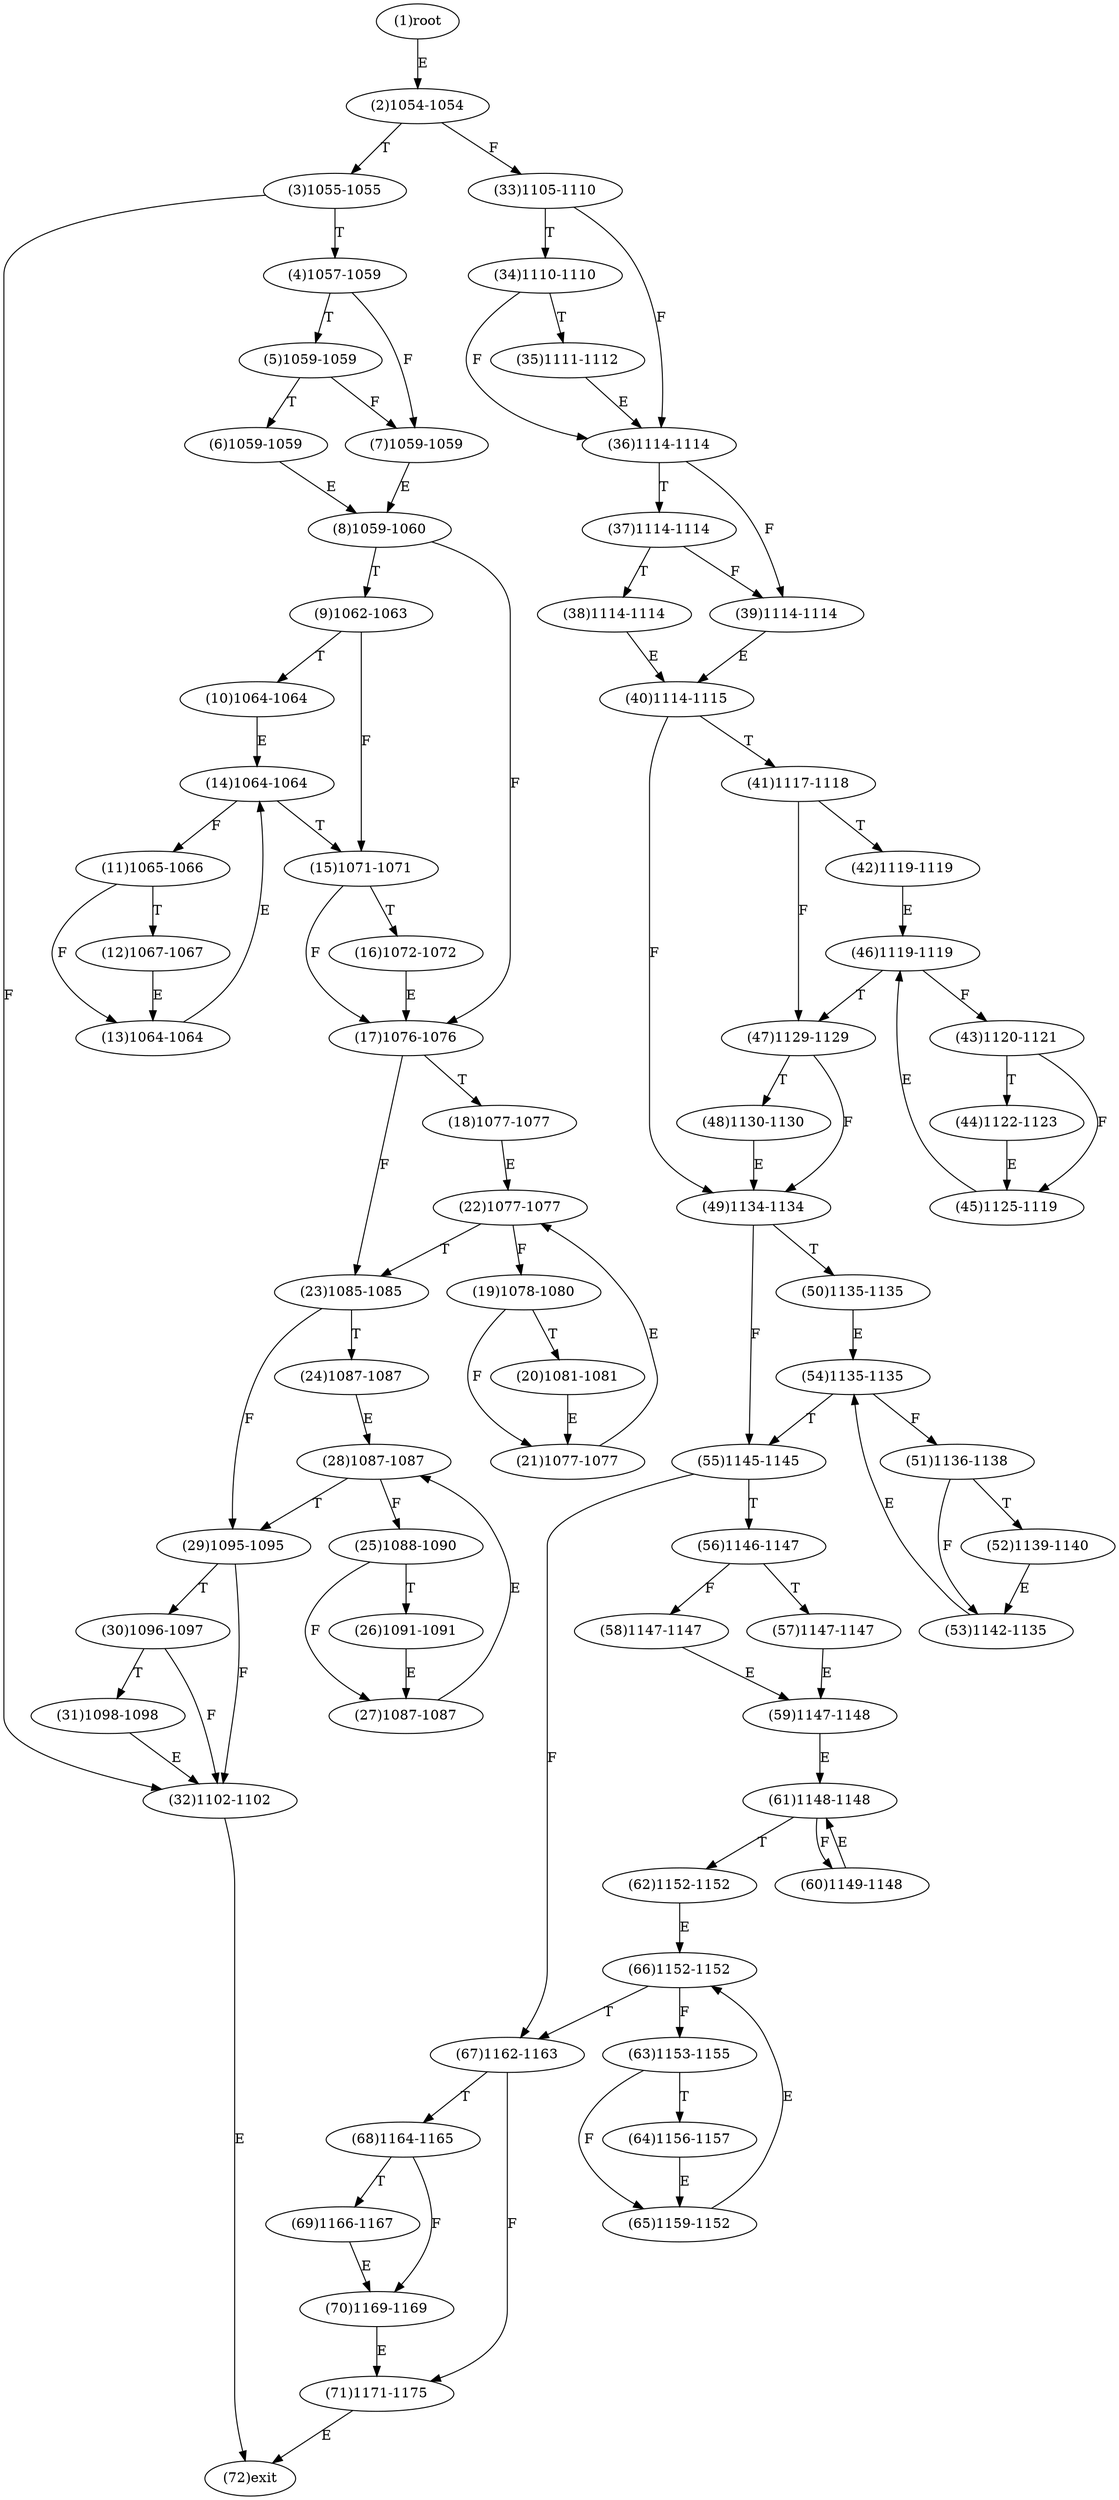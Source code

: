 digraph "" { 
1[ label="(1)root"];
2[ label="(2)1054-1054"];
3[ label="(3)1055-1055"];
4[ label="(4)1057-1059"];
5[ label="(5)1059-1059"];
6[ label="(6)1059-1059"];
7[ label="(7)1059-1059"];
8[ label="(8)1059-1060"];
9[ label="(9)1062-1063"];
10[ label="(10)1064-1064"];
11[ label="(11)1065-1066"];
12[ label="(12)1067-1067"];
13[ label="(13)1064-1064"];
14[ label="(14)1064-1064"];
15[ label="(15)1071-1071"];
17[ label="(17)1076-1076"];
16[ label="(16)1072-1072"];
19[ label="(19)1078-1080"];
18[ label="(18)1077-1077"];
21[ label="(21)1077-1077"];
20[ label="(20)1081-1081"];
23[ label="(23)1085-1085"];
22[ label="(22)1077-1077"];
25[ label="(25)1088-1090"];
24[ label="(24)1087-1087"];
27[ label="(27)1087-1087"];
26[ label="(26)1091-1091"];
29[ label="(29)1095-1095"];
28[ label="(28)1087-1087"];
31[ label="(31)1098-1098"];
30[ label="(30)1096-1097"];
34[ label="(34)1110-1110"];
35[ label="(35)1111-1112"];
32[ label="(32)1102-1102"];
33[ label="(33)1105-1110"];
38[ label="(38)1114-1114"];
39[ label="(39)1114-1114"];
36[ label="(36)1114-1114"];
37[ label="(37)1114-1114"];
42[ label="(42)1119-1119"];
43[ label="(43)1120-1121"];
40[ label="(40)1114-1115"];
41[ label="(41)1117-1118"];
46[ label="(46)1119-1119"];
47[ label="(47)1129-1129"];
44[ label="(44)1122-1123"];
45[ label="(45)1125-1119"];
51[ label="(51)1136-1138"];
50[ label="(50)1135-1135"];
49[ label="(49)1134-1134"];
48[ label="(48)1130-1130"];
55[ label="(55)1145-1145"];
54[ label="(54)1135-1135"];
53[ label="(53)1142-1135"];
52[ label="(52)1139-1140"];
59[ label="(59)1147-1148"];
58[ label="(58)1147-1147"];
57[ label="(57)1147-1147"];
56[ label="(56)1146-1147"];
63[ label="(63)1153-1155"];
62[ label="(62)1152-1152"];
61[ label="(61)1148-1148"];
60[ label="(60)1149-1148"];
68[ label="(68)1164-1165"];
69[ label="(69)1166-1167"];
70[ label="(70)1169-1169"];
71[ label="(71)1171-1175"];
64[ label="(64)1156-1157"];
65[ label="(65)1159-1152"];
66[ label="(66)1152-1152"];
67[ label="(67)1162-1163"];
72[ label="(72)exit"];
1->2[ label="E"];
2->33[ label="F"];
2->3[ label="T"];
3->32[ label="F"];
3->4[ label="T"];
4->7[ label="F"];
4->5[ label="T"];
5->7[ label="F"];
5->6[ label="T"];
6->8[ label="E"];
7->8[ label="E"];
8->17[ label="F"];
8->9[ label="T"];
9->15[ label="F"];
9->10[ label="T"];
10->14[ label="E"];
11->13[ label="F"];
11->12[ label="T"];
12->13[ label="E"];
13->14[ label="E"];
14->11[ label="F"];
14->15[ label="T"];
15->17[ label="F"];
15->16[ label="T"];
16->17[ label="E"];
17->23[ label="F"];
17->18[ label="T"];
18->22[ label="E"];
19->21[ label="F"];
19->20[ label="T"];
20->21[ label="E"];
21->22[ label="E"];
22->19[ label="F"];
22->23[ label="T"];
23->29[ label="F"];
23->24[ label="T"];
24->28[ label="E"];
25->27[ label="F"];
25->26[ label="T"];
26->27[ label="E"];
27->28[ label="E"];
28->25[ label="F"];
28->29[ label="T"];
29->32[ label="F"];
29->30[ label="T"];
30->32[ label="F"];
30->31[ label="T"];
31->32[ label="E"];
32->72[ label="E"];
33->36[ label="F"];
33->34[ label="T"];
34->36[ label="F"];
34->35[ label="T"];
35->36[ label="E"];
36->39[ label="F"];
36->37[ label="T"];
37->39[ label="F"];
37->38[ label="T"];
38->40[ label="E"];
39->40[ label="E"];
40->49[ label="F"];
40->41[ label="T"];
41->47[ label="F"];
41->42[ label="T"];
42->46[ label="E"];
43->45[ label="F"];
43->44[ label="T"];
44->45[ label="E"];
45->46[ label="E"];
46->43[ label="F"];
46->47[ label="T"];
47->49[ label="F"];
47->48[ label="T"];
48->49[ label="E"];
49->55[ label="F"];
49->50[ label="T"];
50->54[ label="E"];
51->53[ label="F"];
51->52[ label="T"];
52->53[ label="E"];
53->54[ label="E"];
54->51[ label="F"];
54->55[ label="T"];
55->67[ label="F"];
55->56[ label="T"];
56->58[ label="F"];
56->57[ label="T"];
57->59[ label="E"];
58->59[ label="E"];
59->61[ label="E"];
60->61[ label="E"];
61->60[ label="F"];
61->62[ label="T"];
62->66[ label="E"];
63->65[ label="F"];
63->64[ label="T"];
64->65[ label="E"];
65->66[ label="E"];
66->63[ label="F"];
66->67[ label="T"];
67->71[ label="F"];
67->68[ label="T"];
68->70[ label="F"];
68->69[ label="T"];
69->70[ label="E"];
70->71[ label="E"];
71->72[ label="E"];
}